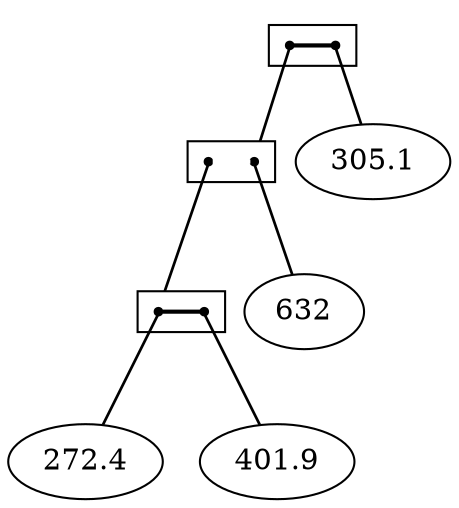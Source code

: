 strict digraph diagnostic_100_1 {
	graph [bb="0,0,212.09,235.6",
		compound=true,
		newrank=true
	];
	node [label="\N"];
	subgraph "CL_(((2724-4019)-632)-3051)" {
		graph [bb="125.05,208,167.05,227.6",
			cluster=true,
			rank=same
		];
		"PT_((2724-4019)-632)"	[height=0.05,
			pos="135.05,217.8",
			shape=point,
			width=0.05];
		PT_3051	[height=0.05,
			pos="157.05,217.8",
			shape=point,
			width=0.05];
		"PT_((2724-4019)-632)" -> PT_3051	[arrowhead=none,
			color=black,
			penwidth=2.0,
			pos="137.11,217.8 143.13,217.8 149.15,217.8 155.18,217.8"];
	}
	subgraph "CL_((2724-4019)-632)" {
		graph [bb="86.047,152.2,128.05,171.8",
			cluster=true,
			rank=same
		];
		"PT_(2724-4019)"	[height=0.05,
			pos="96.047,162",
			shape=point,
			width=0.05];
		PT_632	[height=0.05,
			pos="118.05,162",
			shape=point,
			width=0.05];
		"PT_(2724-4019)" -> PT_632	[arrowhead=none,
			color=white,
			penwidth=2.0,
			pos="98.109,162 104.13,162 110.15,162 116.18,162"];
	}
	subgraph "CL_(2724-4019)" {
		graph [bb="62.047,80.2,104.05,99.8",
			cluster=true,
			rank=same
		];
		PT_2724	[height=0.05,
			pos="72.047,90",
			shape=point,
			width=0.05];
		PT_4019	[height=0.05,
			pos="94.047,90",
			shape=point,
			width=0.05];
		PT_2724 -> PT_4019	[arrowhead=none,
			color=black,
			penwidth=2.0,
			pos="74.109,90 80.132,90 86.155,90 92.178,90"];
	}
	272.4	[height=0.5,
		pos="37.047,18",
		width=1.0291];
	PT_2724 -> 272.4	[arrowhead=none,
		penwidth=1.3,
		pos="71.654,88.214 69.115,83.137 54.846,54.599 45.441,35.789"];
	401.9	[height=0.5,
		pos="129.05,18",
		width=1.0291];
	PT_4019 -> 401.9	[arrowhead=none,
		penwidth=1.3,
		pos="94.44,88.214 96.978,83.137 111.25,54.599 120.65,35.789"];
	"PT_(2724-4019)" -> PT_2724	[arrowhead=none,
		lhead="CL_(2724-4019)",
		penwidth=1.3,
		pos="95.777,160.21 93.764,154.34 80.992,117.09 75.063,99.799"];
	632	[height=0.5,
		pos="142.05,90",
		width=0.79437];
	PT_632 -> 632	[arrowhead=none,
		penwidth=1.3,
		pos="118.32,160.21 120.06,155.14 129.84,126.6 136.29,107.79"];
	"PT_((2724-4019)-632)" -> PT_632	[arrowhead=none,
		lhead="CL_((2724-4019)-632)",
		penwidth=1.3,
		pos="134.75,215.87 133.12,210.71 125.14,185.45 120.83,171.8"];
	305.1	[height=0.5,
		pos="175.05,162",
		width=1.0291];
	PT_3051 -> 305.1	[arrowhead=none,
		penwidth=1.3,
		pos="157.36,215.87 158.78,211.62 164.75,193.78 169.36,179.99"];
}
